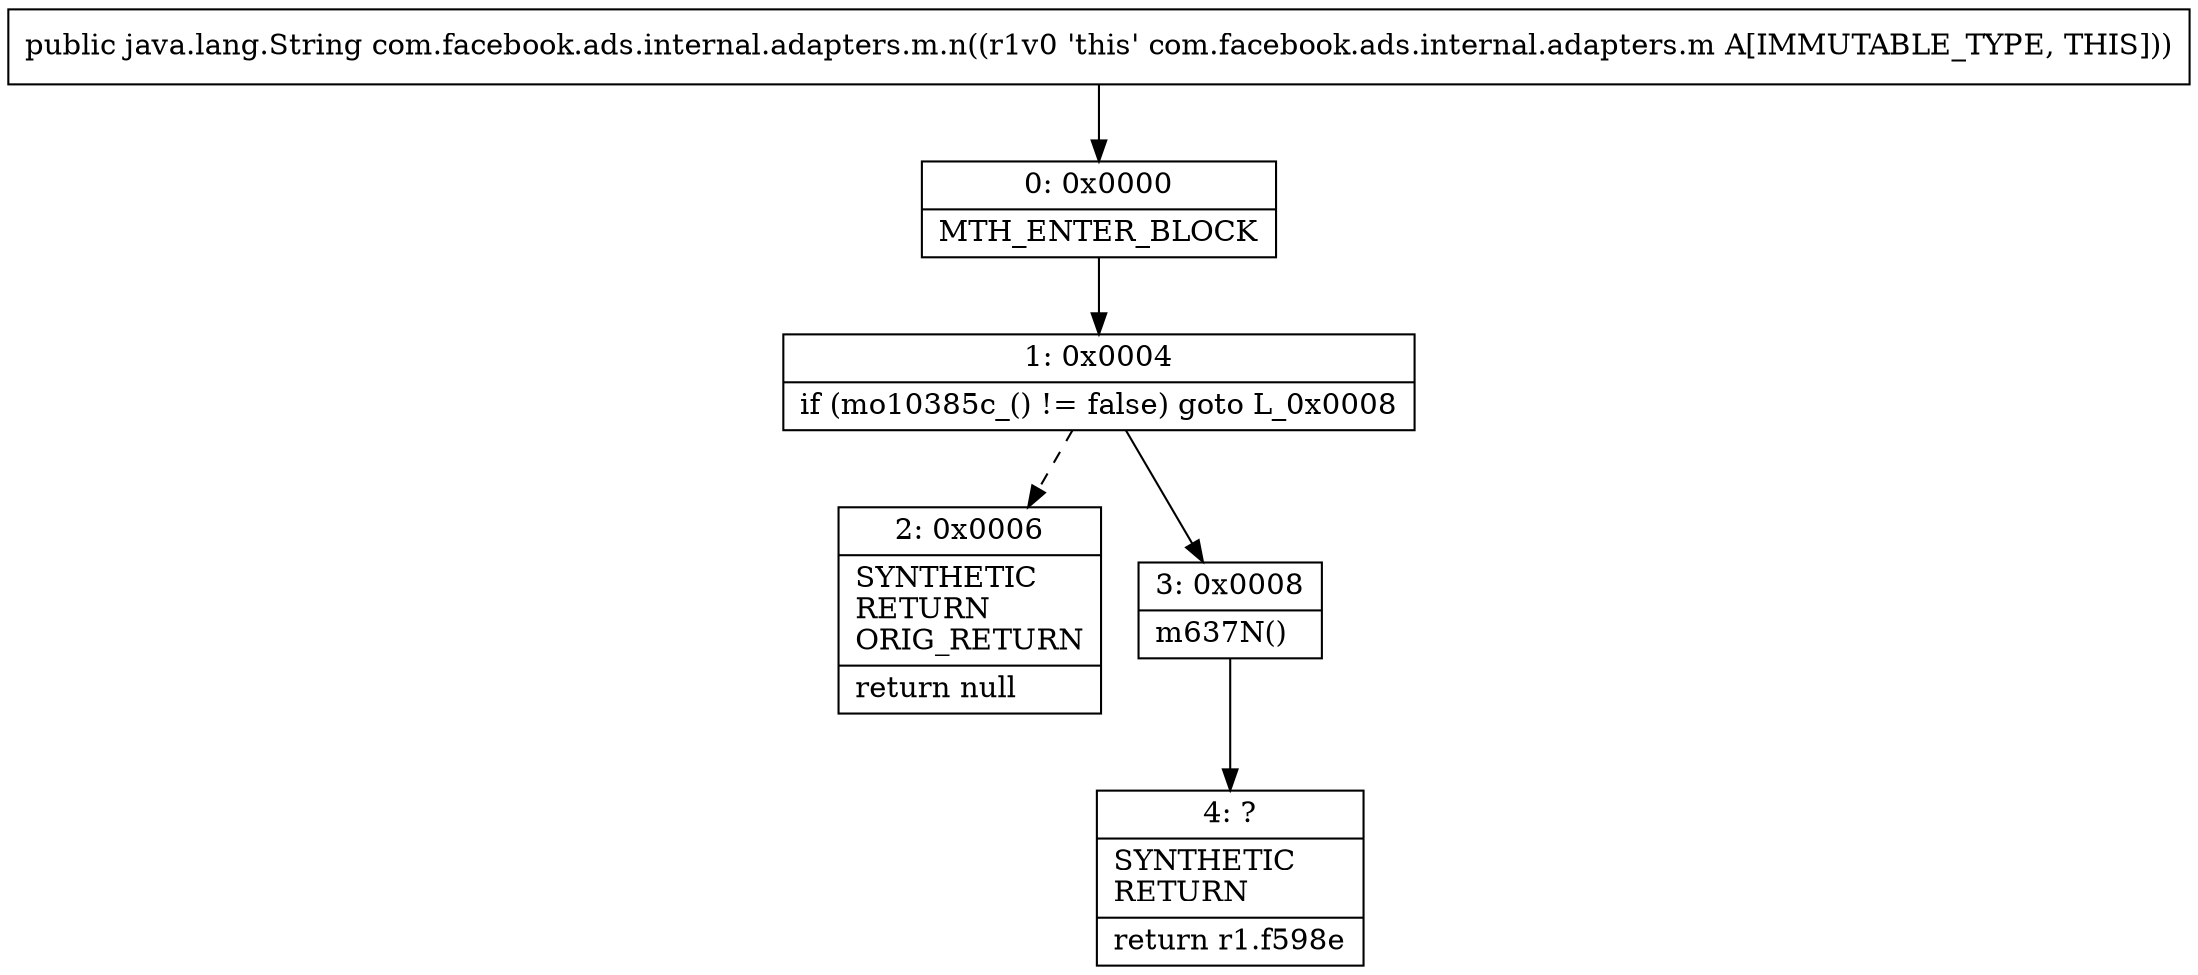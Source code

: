 digraph "CFG forcom.facebook.ads.internal.adapters.m.n()Ljava\/lang\/String;" {
Node_0 [shape=record,label="{0\:\ 0x0000|MTH_ENTER_BLOCK\l}"];
Node_1 [shape=record,label="{1\:\ 0x0004|if (mo10385c_() != false) goto L_0x0008\l}"];
Node_2 [shape=record,label="{2\:\ 0x0006|SYNTHETIC\lRETURN\lORIG_RETURN\l|return null\l}"];
Node_3 [shape=record,label="{3\:\ 0x0008|m637N()\l}"];
Node_4 [shape=record,label="{4\:\ ?|SYNTHETIC\lRETURN\l|return r1.f598e\l}"];
MethodNode[shape=record,label="{public java.lang.String com.facebook.ads.internal.adapters.m.n((r1v0 'this' com.facebook.ads.internal.adapters.m A[IMMUTABLE_TYPE, THIS])) }"];
MethodNode -> Node_0;
Node_0 -> Node_1;
Node_1 -> Node_2[style=dashed];
Node_1 -> Node_3;
Node_3 -> Node_4;
}


